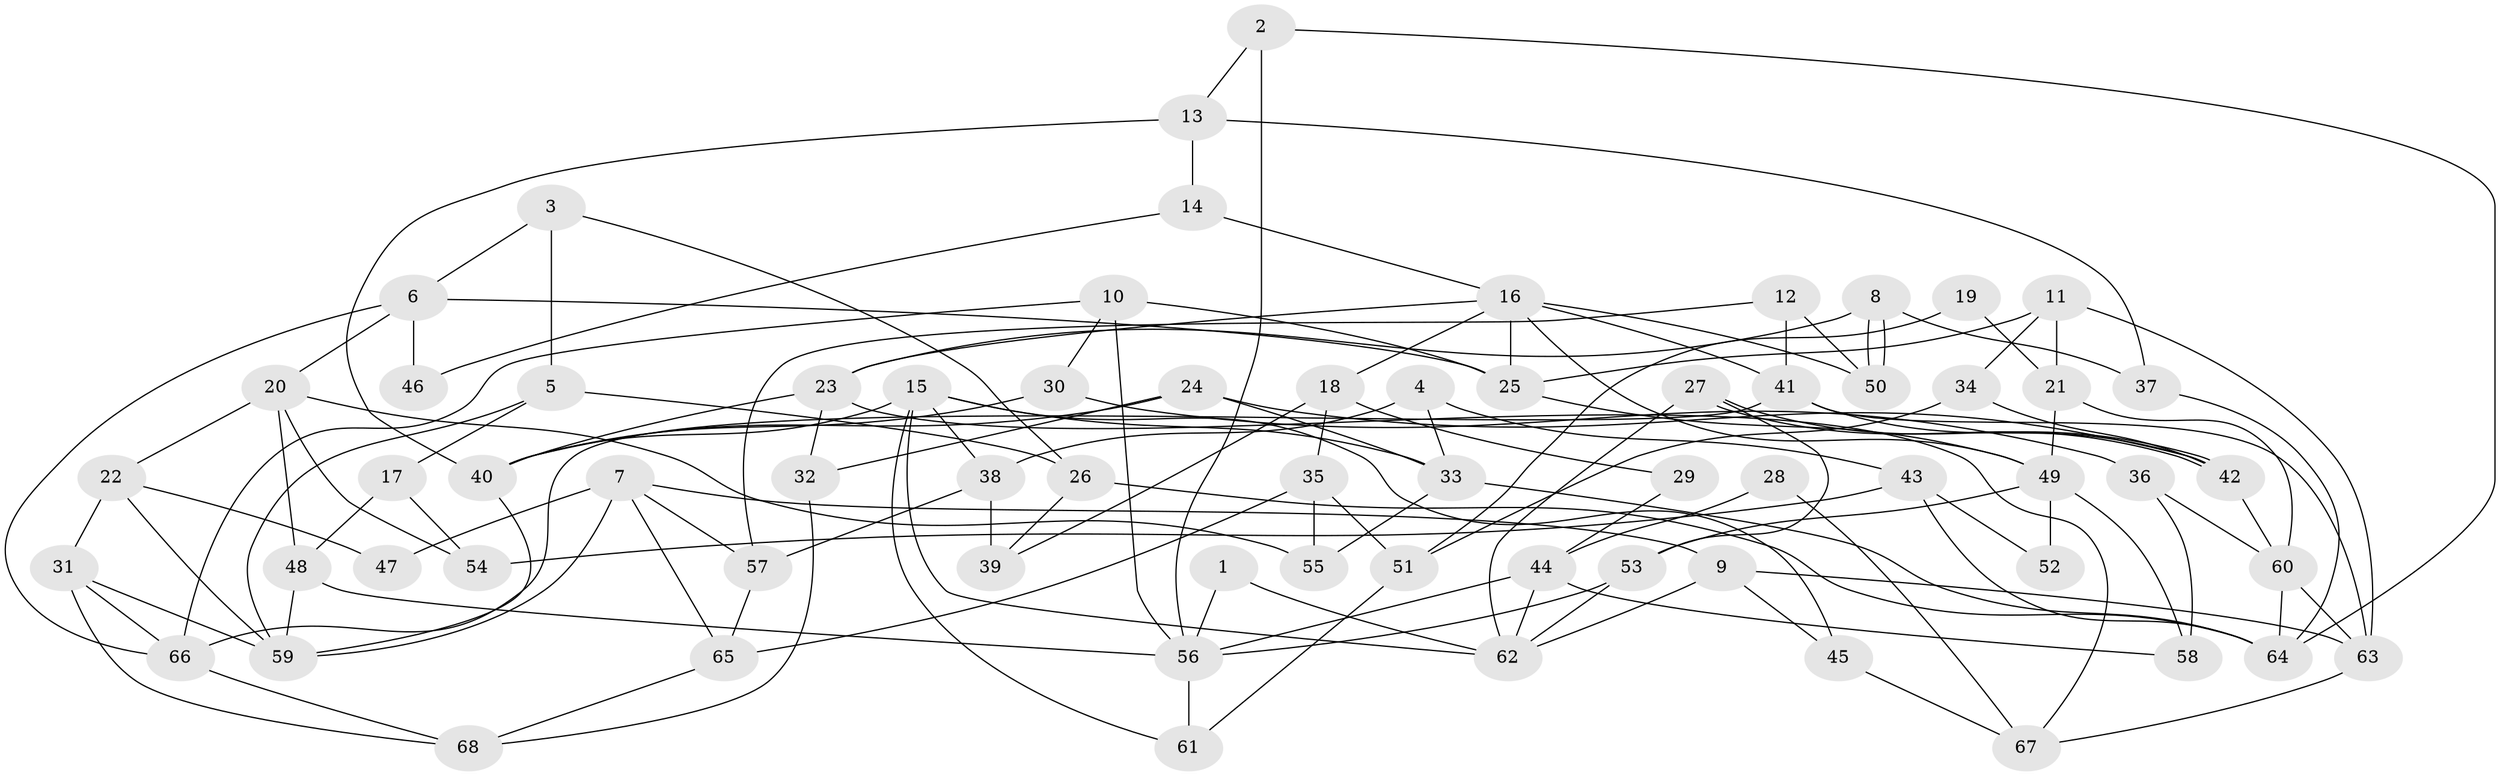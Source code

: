 // coarse degree distribution, {2: 0.17857142857142858, 12: 0.03571428571428571, 4: 0.17857142857142858, 5: 0.21428571428571427, 7: 0.14285714285714285, 9: 0.07142857142857142, 3: 0.07142857142857142, 8: 0.03571428571428571, 10: 0.03571428571428571, 6: 0.03571428571428571}
// Generated by graph-tools (version 1.1) at 2025/51/03/04/25 22:51:07]
// undirected, 68 vertices, 136 edges
graph export_dot {
  node [color=gray90,style=filled];
  1;
  2;
  3;
  4;
  5;
  6;
  7;
  8;
  9;
  10;
  11;
  12;
  13;
  14;
  15;
  16;
  17;
  18;
  19;
  20;
  21;
  22;
  23;
  24;
  25;
  26;
  27;
  28;
  29;
  30;
  31;
  32;
  33;
  34;
  35;
  36;
  37;
  38;
  39;
  40;
  41;
  42;
  43;
  44;
  45;
  46;
  47;
  48;
  49;
  50;
  51;
  52;
  53;
  54;
  55;
  56;
  57;
  58;
  59;
  60;
  61;
  62;
  63;
  64;
  65;
  66;
  67;
  68;
  1 -- 56;
  1 -- 62;
  2 -- 13;
  2 -- 64;
  2 -- 56;
  3 -- 6;
  3 -- 26;
  3 -- 5;
  4 -- 33;
  4 -- 43;
  4 -- 38;
  5 -- 59;
  5 -- 17;
  5 -- 26;
  6 -- 25;
  6 -- 66;
  6 -- 20;
  6 -- 46;
  7 -- 57;
  7 -- 9;
  7 -- 47;
  7 -- 59;
  7 -- 65;
  8 -- 50;
  8 -- 50;
  8 -- 23;
  8 -- 37;
  9 -- 62;
  9 -- 45;
  9 -- 63;
  10 -- 56;
  10 -- 25;
  10 -- 30;
  10 -- 66;
  11 -- 34;
  11 -- 63;
  11 -- 21;
  11 -- 25;
  12 -- 57;
  12 -- 50;
  12 -- 41;
  13 -- 37;
  13 -- 40;
  13 -- 14;
  14 -- 16;
  14 -- 46;
  15 -- 40;
  15 -- 38;
  15 -- 33;
  15 -- 45;
  15 -- 61;
  15 -- 62;
  16 -- 49;
  16 -- 41;
  16 -- 18;
  16 -- 23;
  16 -- 25;
  16 -- 50;
  17 -- 48;
  17 -- 54;
  18 -- 35;
  18 -- 29;
  18 -- 39;
  19 -- 21;
  19 -- 51;
  20 -- 22;
  20 -- 48;
  20 -- 54;
  20 -- 55;
  21 -- 49;
  21 -- 60;
  22 -- 59;
  22 -- 31;
  22 -- 47;
  23 -- 40;
  23 -- 32;
  23 -- 67;
  24 -- 42;
  24 -- 32;
  24 -- 33;
  24 -- 40;
  25 -- 49;
  26 -- 64;
  26 -- 39;
  27 -- 53;
  27 -- 42;
  27 -- 42;
  27 -- 62;
  28 -- 67;
  28 -- 44;
  29 -- 44;
  30 -- 36;
  30 -- 40;
  31 -- 59;
  31 -- 66;
  31 -- 68;
  32 -- 68;
  33 -- 55;
  33 -- 64;
  34 -- 42;
  34 -- 51;
  35 -- 65;
  35 -- 55;
  35 -- 51;
  36 -- 60;
  36 -- 58;
  37 -- 64;
  38 -- 39;
  38 -- 57;
  40 -- 59;
  41 -- 63;
  41 -- 42;
  41 -- 66;
  42 -- 60;
  43 -- 64;
  43 -- 54;
  43 -- 52;
  44 -- 62;
  44 -- 56;
  44 -- 58;
  45 -- 67;
  48 -- 59;
  48 -- 56;
  49 -- 53;
  49 -- 52;
  49 -- 58;
  51 -- 61;
  53 -- 62;
  53 -- 56;
  56 -- 61;
  57 -- 65;
  60 -- 63;
  60 -- 64;
  63 -- 67;
  65 -- 68;
  66 -- 68;
}
